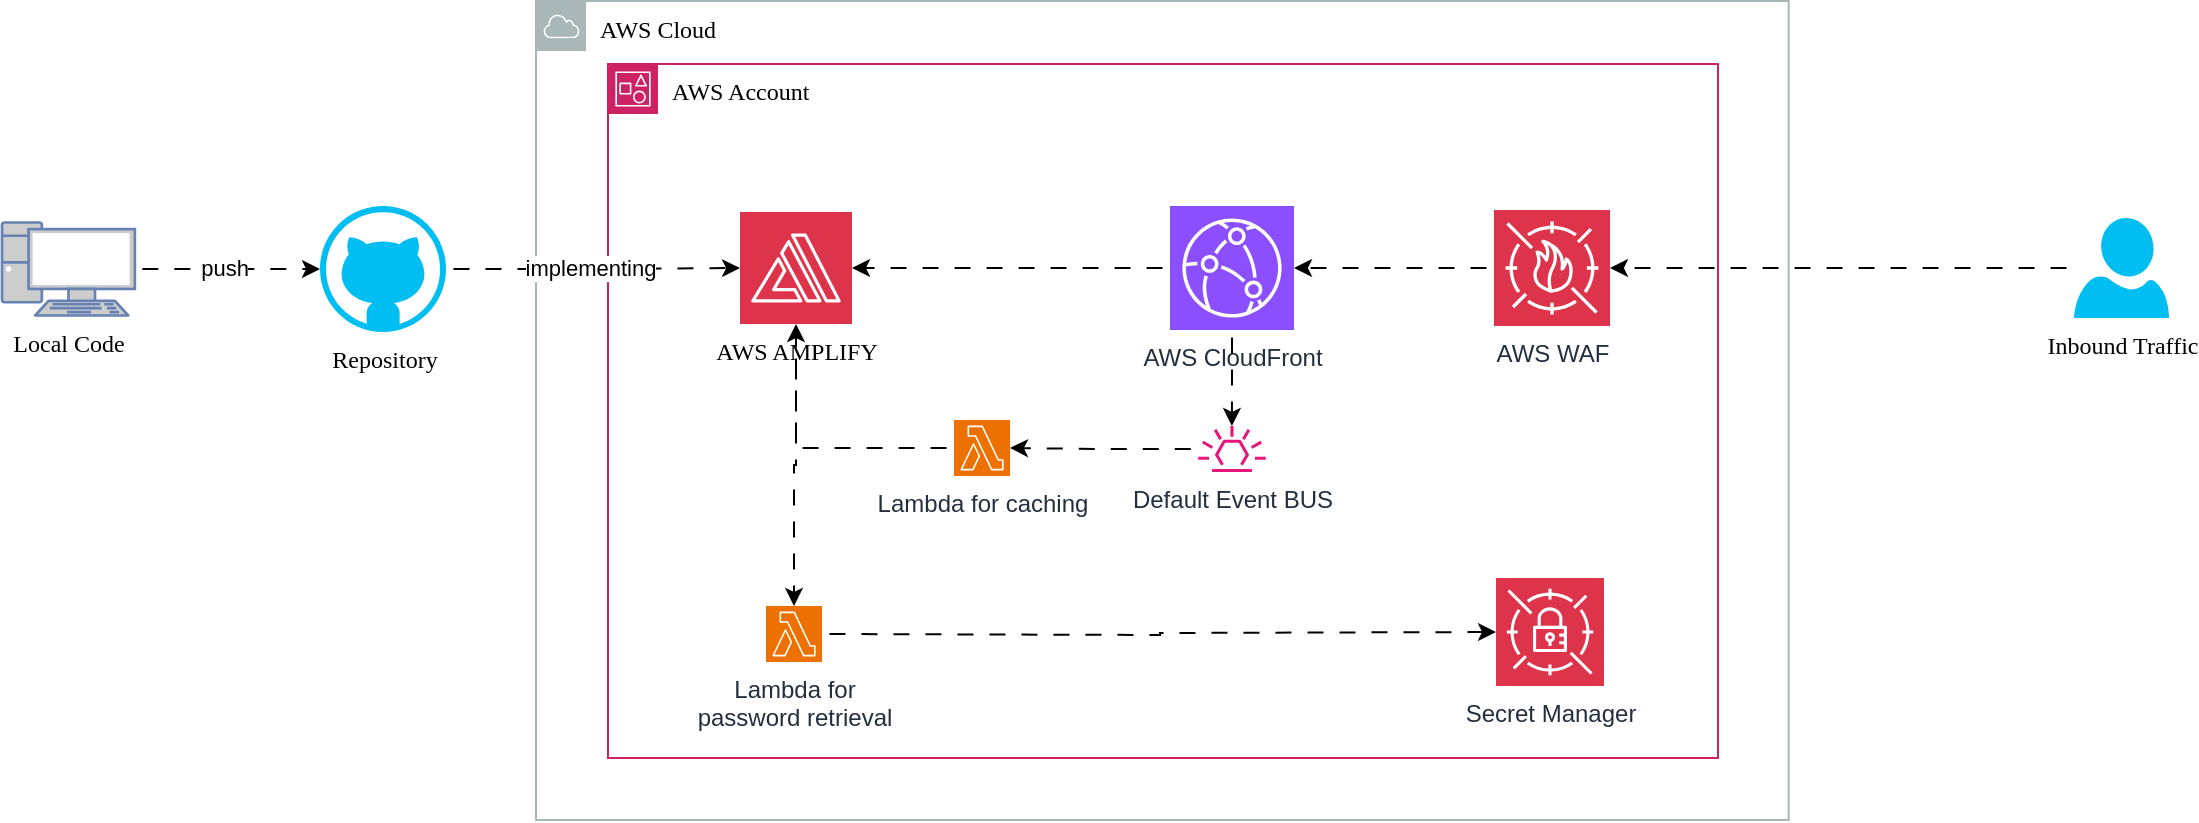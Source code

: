 <mxfile version="22.0.8" type="github">
  <diagram name="oci-azure-multicloud-dr" id="_Cxg9tiiqkHU0Srhlynt">
    <mxGraphModel dx="1100" dy="645" grid="0" gridSize="10" guides="1" tooltips="1" connect="1" arrows="1" fold="1" page="1" pageScale="1" pageWidth="1169" pageHeight="827" background="none" math="0" shadow="0">
      <root>
        <mxCell id="0" />
        <mxCell id="1" parent="0" />
        <mxCell id="dwpRCgsYHSeirJhZE-ed-2" value="AWS Cloud" style="sketch=0;outlineConnect=0;gradientColor=none;html=1;whiteSpace=wrap;fontSize=12;fontStyle=0;shape=mxgraph.aws4.group;grIcon=mxgraph.aws4.group_aws_cloud;strokeColor=#AAB7B8;fillColor=none;verticalAlign=top;align=left;spacingLeft=30;fontColor=#000000;dashed=0;fontFamily=Lucida Console;" parent="1" vertex="1">
          <mxGeometry x="290" y="198.5" width="626.33" height="409.5" as="geometry" />
        </mxCell>
        <mxCell id="dwpRCgsYHSeirJhZE-ed-1" value="AWS Account" style="points=[[0,0],[0.25,0],[0.5,0],[0.75,0],[1,0],[1,0.25],[1,0.5],[1,0.75],[1,1],[0.75,1],[0.5,1],[0.25,1],[0,1],[0,0.75],[0,0.5],[0,0.25]];outlineConnect=0;gradientColor=none;html=1;whiteSpace=wrap;fontSize=12;fontStyle=0;container=1;pointerEvents=0;collapsible=0;recursiveResize=0;shape=mxgraph.aws4.group;grIcon=mxgraph.aws4.group_account;strokeColor=#CD2264;fillColor=none;verticalAlign=top;align=left;spacingLeft=30;fontColor=#000000;dashed=0;fontFamily=Lucida Console;" parent="1" vertex="1">
          <mxGeometry x="326" y="230" width="555" height="347" as="geometry" />
        </mxCell>
        <mxCell id="2NThsm7cEVNfBc3vwOci-2" value="AWS AMPLIFY" style="sketch=0;points=[[0,0,0],[0.25,0,0],[0.5,0,0],[0.75,0,0],[1,0,0],[0,1,0],[0.25,1,0],[0.5,1,0],[0.75,1,0],[1,1,0],[0,0.25,0],[0,0.5,0],[0,0.75,0],[1,0.25,0],[1,0.5,0],[1,0.75,0]];outlineConnect=0;fontColor=#000000;fillColor=#DD344C;strokeColor=#ffffff;dashed=0;verticalLabelPosition=bottom;verticalAlign=top;align=center;html=1;fontSize=12;fontStyle=0;aspect=fixed;shape=mxgraph.aws4.resourceIcon;resIcon=mxgraph.aws4.amplify;fontFamily=Lucida Console;" vertex="1" parent="dwpRCgsYHSeirJhZE-ed-1">
          <mxGeometry x="66" y="74" width="56" height="56" as="geometry" />
        </mxCell>
        <mxCell id="2NThsm7cEVNfBc3vwOci-19" style="edgeStyle=orthogonalEdgeStyle;rounded=0;orthogonalLoop=1;jettySize=auto;html=1;exitX=0;exitY=0.5;exitDx=0;exitDy=0;exitPerimeter=0;flowAnimation=1;" edge="1" parent="dwpRCgsYHSeirJhZE-ed-1" source="2NThsm7cEVNfBc3vwOci-16" target="2NThsm7cEVNfBc3vwOci-2">
          <mxGeometry relative="1" as="geometry" />
        </mxCell>
        <mxCell id="2NThsm7cEVNfBc3vwOci-16" value="AWS CloudFront" style="sketch=0;points=[[0,0,0],[0.25,0,0],[0.5,0,0],[0.75,0,0],[1,0,0],[0,1,0],[0.25,1,0],[0.5,1,0],[0.75,1,0],[1,1,0],[0,0.25,0],[0,0.5,0],[0,0.75,0],[1,0.25,0],[1,0.5,0],[1,0.75,0]];outlineConnect=0;fontColor=#232F3E;fillColor=#8C4FFF;strokeColor=#ffffff;dashed=0;verticalLabelPosition=bottom;verticalAlign=top;align=center;html=1;fontSize=12;fontStyle=0;aspect=fixed;shape=mxgraph.aws4.resourceIcon;resIcon=mxgraph.aws4.cloudfront;" vertex="1" parent="dwpRCgsYHSeirJhZE-ed-1">
          <mxGeometry x="281" y="71" width="62" height="62" as="geometry" />
        </mxCell>
        <mxCell id="2NThsm7cEVNfBc3vwOci-20" value="Default Event BUS" style="sketch=0;outlineConnect=0;fontColor=#232F3E;gradientColor=none;fillColor=#E7157B;strokeColor=none;dashed=0;verticalLabelPosition=bottom;verticalAlign=top;align=center;html=1;fontSize=12;fontStyle=0;aspect=fixed;pointerEvents=1;shape=mxgraph.aws4.eventbridge_default_event_bus_resource;" vertex="1" parent="dwpRCgsYHSeirJhZE-ed-1">
          <mxGeometry x="295.07" y="181" width="33.85" height="23" as="geometry" />
        </mxCell>
        <mxCell id="2NThsm7cEVNfBc3vwOci-21" style="edgeStyle=orthogonalEdgeStyle;rounded=0;orthogonalLoop=1;jettySize=auto;html=1;exitX=0.5;exitY=1;exitDx=0;exitDy=0;exitPerimeter=0;flowAnimation=1;" edge="1" parent="dwpRCgsYHSeirJhZE-ed-1" source="2NThsm7cEVNfBc3vwOci-16" target="2NThsm7cEVNfBc3vwOci-20">
          <mxGeometry relative="1" as="geometry" />
        </mxCell>
        <mxCell id="2NThsm7cEVNfBc3vwOci-28" value="Secret Manager" style="sketch=0;points=[[0,0,0],[0.25,0,0],[0.5,0,0],[0.75,0,0],[1,0,0],[0,1,0],[0.25,1,0],[0.5,1,0],[0.75,1,0],[1,1,0],[0,0.25,0],[0,0.5,0],[0,0.75,0],[1,0.25,0],[1,0.5,0],[1,0.75,0]];outlineConnect=0;fontColor=#232F3E;fillColor=#DD344C;strokeColor=#ffffff;dashed=0;verticalLabelPosition=bottom;verticalAlign=top;align=center;html=1;fontSize=12;fontStyle=0;aspect=fixed;shape=mxgraph.aws4.resourceIcon;resIcon=mxgraph.aws4.secrets_manager;" vertex="1" parent="dwpRCgsYHSeirJhZE-ed-1">
          <mxGeometry x="444" y="257" width="54" height="54" as="geometry" />
        </mxCell>
        <mxCell id="2NThsm7cEVNfBc3vwOci-5" style="edgeStyle=orthogonalEdgeStyle;rounded=0;orthogonalLoop=1;jettySize=auto;html=1;exitX=1;exitY=0.5;exitDx=0;exitDy=0;exitPerimeter=0;flowAnimation=1;fontFamily=Lucida Console;fontColor=#000000;" edge="1" parent="1" source="2NThsm7cEVNfBc3vwOci-1" target="2NThsm7cEVNfBc3vwOci-2">
          <mxGeometry relative="1" as="geometry" />
        </mxCell>
        <mxCell id="2NThsm7cEVNfBc3vwOci-12" value="implementing" style="edgeLabel;html=1;align=center;verticalAlign=middle;resizable=0;points=[];" vertex="1" connectable="0" parent="2NThsm7cEVNfBc3vwOci-5">
          <mxGeometry x="-0.566" y="1" relative="1" as="geometry">
            <mxPoint x="40" as="offset" />
          </mxGeometry>
        </mxCell>
        <mxCell id="2NThsm7cEVNfBc3vwOci-1" value="&lt;font style=&quot;&quot;&gt;Repository&lt;/font&gt;" style="verticalLabelPosition=bottom;html=1;verticalAlign=top;align=center;strokeColor=none;fillColor=#00BEF2;shape=mxgraph.azure.github_code;pointerEvents=1;fontFamily=Lucida Console;fontColor=#000000;" vertex="1" parent="1">
          <mxGeometry x="182" y="301" width="63" height="63" as="geometry" />
        </mxCell>
        <mxCell id="2NThsm7cEVNfBc3vwOci-9" style="edgeStyle=orthogonalEdgeStyle;rounded=0;orthogonalLoop=1;jettySize=auto;html=1;exitX=1;exitY=0.5;exitDx=0;exitDy=0;exitPerimeter=0;flowAnimation=1;" edge="1" parent="1" source="2NThsm7cEVNfBc3vwOci-7" target="2NThsm7cEVNfBc3vwOci-1">
          <mxGeometry relative="1" as="geometry" />
        </mxCell>
        <mxCell id="2NThsm7cEVNfBc3vwOci-10" value="push" style="edgeLabel;html=1;align=center;verticalAlign=middle;resizable=0;points=[];" vertex="1" connectable="0" parent="2NThsm7cEVNfBc3vwOci-9">
          <mxGeometry x="-0.015" relative="1" as="geometry">
            <mxPoint x="-1" y="-1" as="offset" />
          </mxGeometry>
        </mxCell>
        <mxCell id="2NThsm7cEVNfBc3vwOci-7" value="Local Code" style="fontColor=#000000;verticalAlign=top;verticalLabelPosition=bottom;labelPosition=center;align=center;html=1;outlineConnect=0;fillColor=#CCCCCC;strokeColor=#6881B3;gradientColor=none;gradientDirection=north;strokeWidth=2;shape=mxgraph.networks.pc;fontFamily=Lucida Console;" vertex="1" parent="1">
          <mxGeometry x="23" y="309.25" width="66.43" height="46.5" as="geometry" />
        </mxCell>
        <mxCell id="2NThsm7cEVNfBc3vwOci-14" value="&lt;font face=&quot;Lucida Console&quot;&gt;Inbound Traffic&lt;/font&gt;" style="verticalLabelPosition=bottom;html=1;verticalAlign=top;align=center;strokeColor=none;fillColor=#00BEF2;shape=mxgraph.azure.user;" vertex="1" parent="1">
          <mxGeometry x="1059" y="307" width="47.5" height="50" as="geometry" />
        </mxCell>
        <mxCell id="2NThsm7cEVNfBc3vwOci-18" style="edgeStyle=orthogonalEdgeStyle;rounded=0;orthogonalLoop=1;jettySize=auto;html=1;exitX=0;exitY=0.5;exitDx=0;exitDy=0;exitPerimeter=0;flowAnimation=1;" edge="1" parent="1" source="2NThsm7cEVNfBc3vwOci-15" target="2NThsm7cEVNfBc3vwOci-16">
          <mxGeometry relative="1" as="geometry" />
        </mxCell>
        <mxCell id="2NThsm7cEVNfBc3vwOci-15" value="AWS WAF" style="sketch=0;points=[[0,0,0],[0.25,0,0],[0.5,0,0],[0.75,0,0],[1,0,0],[0,1,0],[0.25,1,0],[0.5,1,0],[0.75,1,0],[1,1,0],[0,0.25,0],[0,0.5,0],[0,0.75,0],[1,0.25,0],[1,0.5,0],[1,0.75,0]];outlineConnect=0;fontColor=#232F3E;fillColor=#DD344C;strokeColor=#ffffff;dashed=0;verticalLabelPosition=bottom;verticalAlign=top;align=center;html=1;fontSize=12;fontStyle=0;aspect=fixed;shape=mxgraph.aws4.resourceIcon;resIcon=mxgraph.aws4.waf;" vertex="1" parent="1">
          <mxGeometry x="769" y="303" width="58" height="58" as="geometry" />
        </mxCell>
        <mxCell id="2NThsm7cEVNfBc3vwOci-17" style="edgeStyle=orthogonalEdgeStyle;rounded=0;orthogonalLoop=1;jettySize=auto;html=1;entryX=1;entryY=0.5;entryDx=0;entryDy=0;entryPerimeter=0;flowAnimation=1;orthogonal=0;" edge="1" parent="1" source="2NThsm7cEVNfBc3vwOci-14" target="2NThsm7cEVNfBc3vwOci-15">
          <mxGeometry relative="1" as="geometry" />
        </mxCell>
        <mxCell id="2NThsm7cEVNfBc3vwOci-25" style="edgeStyle=orthogonalEdgeStyle;rounded=0;orthogonalLoop=1;jettySize=auto;html=1;exitX=0;exitY=0.5;exitDx=0;exitDy=0;exitPerimeter=0;flowAnimation=1;" edge="1" parent="1" source="2NThsm7cEVNfBc3vwOci-22" target="2NThsm7cEVNfBc3vwOci-2">
          <mxGeometry relative="1" as="geometry" />
        </mxCell>
        <mxCell id="2NThsm7cEVNfBc3vwOci-22" value="Lambda for caching" style="sketch=0;points=[[0,0,0],[0.25,0,0],[0.5,0,0],[0.75,0,0],[1,0,0],[0,1,0],[0.25,1,0],[0.5,1,0],[0.75,1,0],[1,1,0],[0,0.25,0],[0,0.5,0],[0,0.75,0],[1,0.25,0],[1,0.5,0],[1,0.75,0]];outlineConnect=0;fontColor=#232F3E;fillColor=#ED7100;strokeColor=#ffffff;dashed=0;verticalLabelPosition=bottom;verticalAlign=top;align=center;html=1;fontSize=12;fontStyle=0;aspect=fixed;shape=mxgraph.aws4.resourceIcon;resIcon=mxgraph.aws4.lambda;" vertex="1" parent="1">
          <mxGeometry x="499" y="408" width="28" height="28" as="geometry" />
        </mxCell>
        <mxCell id="2NThsm7cEVNfBc3vwOci-24" style="edgeStyle=orthogonalEdgeStyle;rounded=0;orthogonalLoop=1;jettySize=auto;html=1;entryX=1;entryY=0.5;entryDx=0;entryDy=0;entryPerimeter=0;flowAnimation=1;" edge="1" parent="1" source="2NThsm7cEVNfBc3vwOci-20" target="2NThsm7cEVNfBc3vwOci-22">
          <mxGeometry relative="1" as="geometry" />
        </mxCell>
        <mxCell id="2NThsm7cEVNfBc3vwOci-26" value="Lambda for &lt;br&gt;password retrieval" style="sketch=0;points=[[0,0,0],[0.25,0,0],[0.5,0,0],[0.75,0,0],[1,0,0],[0,1,0],[0.25,1,0],[0.5,1,0],[0.75,1,0],[1,1,0],[0,0.25,0],[0,0.5,0],[0,0.75,0],[1,0.25,0],[1,0.5,0],[1,0.75,0]];outlineConnect=0;fontColor=#232F3E;fillColor=#ED7100;strokeColor=#ffffff;dashed=0;verticalLabelPosition=bottom;verticalAlign=top;align=center;html=1;fontSize=12;fontStyle=0;aspect=fixed;shape=mxgraph.aws4.resourceIcon;resIcon=mxgraph.aws4.lambda;" vertex="1" parent="1">
          <mxGeometry x="405" y="501" width="28" height="28" as="geometry" />
        </mxCell>
        <mxCell id="2NThsm7cEVNfBc3vwOci-27" style="edgeStyle=orthogonalEdgeStyle;rounded=0;orthogonalLoop=1;jettySize=auto;html=1;entryX=0.5;entryY=0;entryDx=0;entryDy=0;entryPerimeter=0;flowAnimation=1;" edge="1" parent="1" source="2NThsm7cEVNfBc3vwOci-2" target="2NThsm7cEVNfBc3vwOci-26">
          <mxGeometry relative="1" as="geometry" />
        </mxCell>
        <mxCell id="2NThsm7cEVNfBc3vwOci-30" style="edgeStyle=orthogonalEdgeStyle;rounded=0;orthogonalLoop=1;jettySize=auto;html=1;exitX=1;exitY=0.5;exitDx=0;exitDy=0;exitPerimeter=0;entryX=0;entryY=0.5;entryDx=0;entryDy=0;entryPerimeter=0;flowAnimation=1;" edge="1" parent="1">
          <mxGeometry relative="1" as="geometry">
            <mxPoint x="433.0" y="515" as="sourcePoint" />
            <mxPoint x="770" y="514.0" as="targetPoint" />
          </mxGeometry>
        </mxCell>
      </root>
    </mxGraphModel>
  </diagram>
</mxfile>
